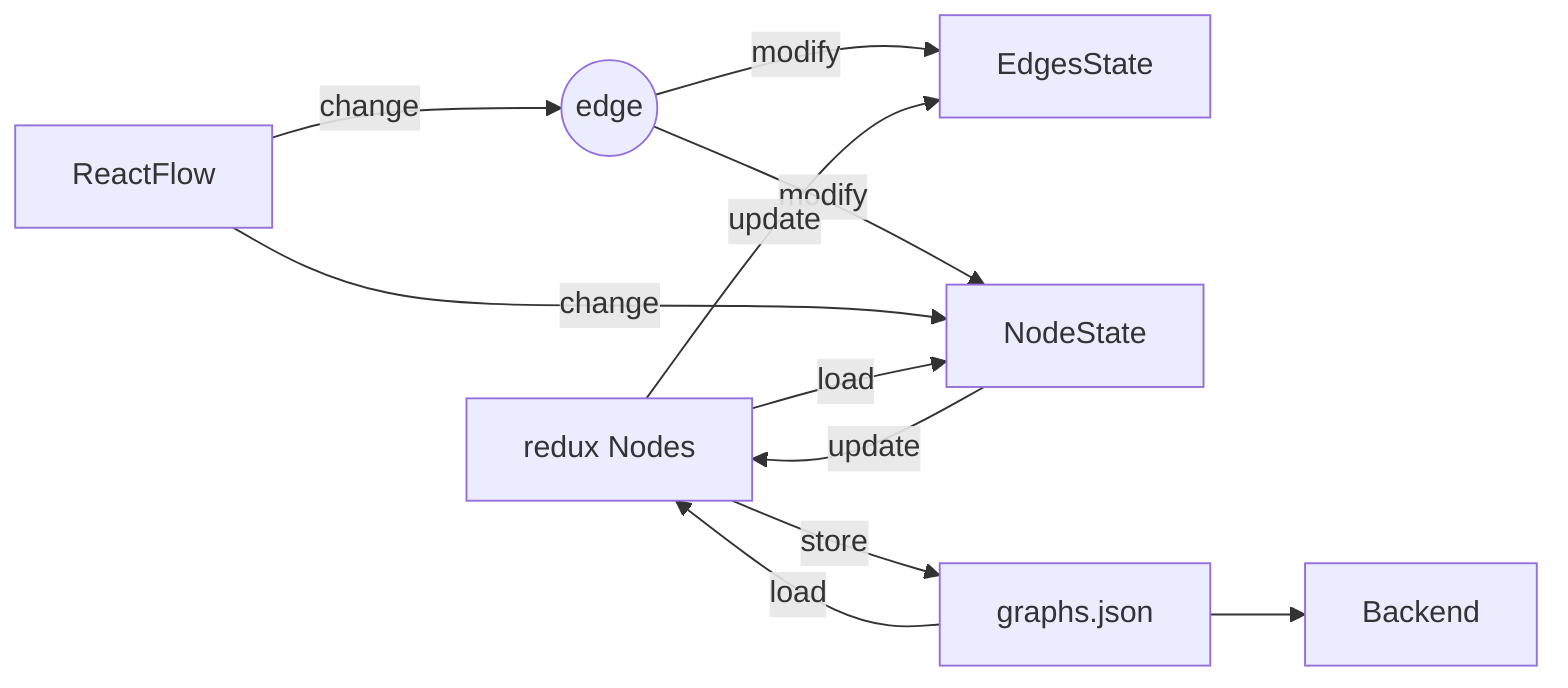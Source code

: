 %% Code for flowchart below
graph LR
    redux[redux Nodes]
    react[ReactFlow]
    edges[EdgesState]
    nodes[NodeState]
    edge((edge))

    react --change--> edge
    
    edge --modify--> edges
    edge --modify--> nodes

    nodes --update--> redux
    redux --update--> edges

    react --change--> nodes


    graphs[graphs.json]
    backend[Backend]

    redux --store--> graphs
    redux --load--> nodes
    graphs --> backend

  graphs --load--> redux